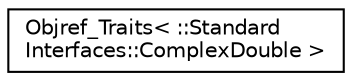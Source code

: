 digraph "Graphical Class Hierarchy"
{
 // INTERACTIVE_SVG=YES
  edge [fontname="Helvetica",fontsize="10",labelfontname="Helvetica",labelfontsize="10"];
  node [fontname="Helvetica",fontsize="10",shape=record];
  rankdir="LR";
  Node1 [label="Objref_Traits\< ::Standard\lInterfaces::ComplexDouble \>",height=0.2,width=0.4,color="black", fillcolor="white", style="filled",URL="$struct_t_a_o_1_1_objref___traits_3_01_1_1_standard_interfaces_1_1_complex_double_01_4.html"];
}
